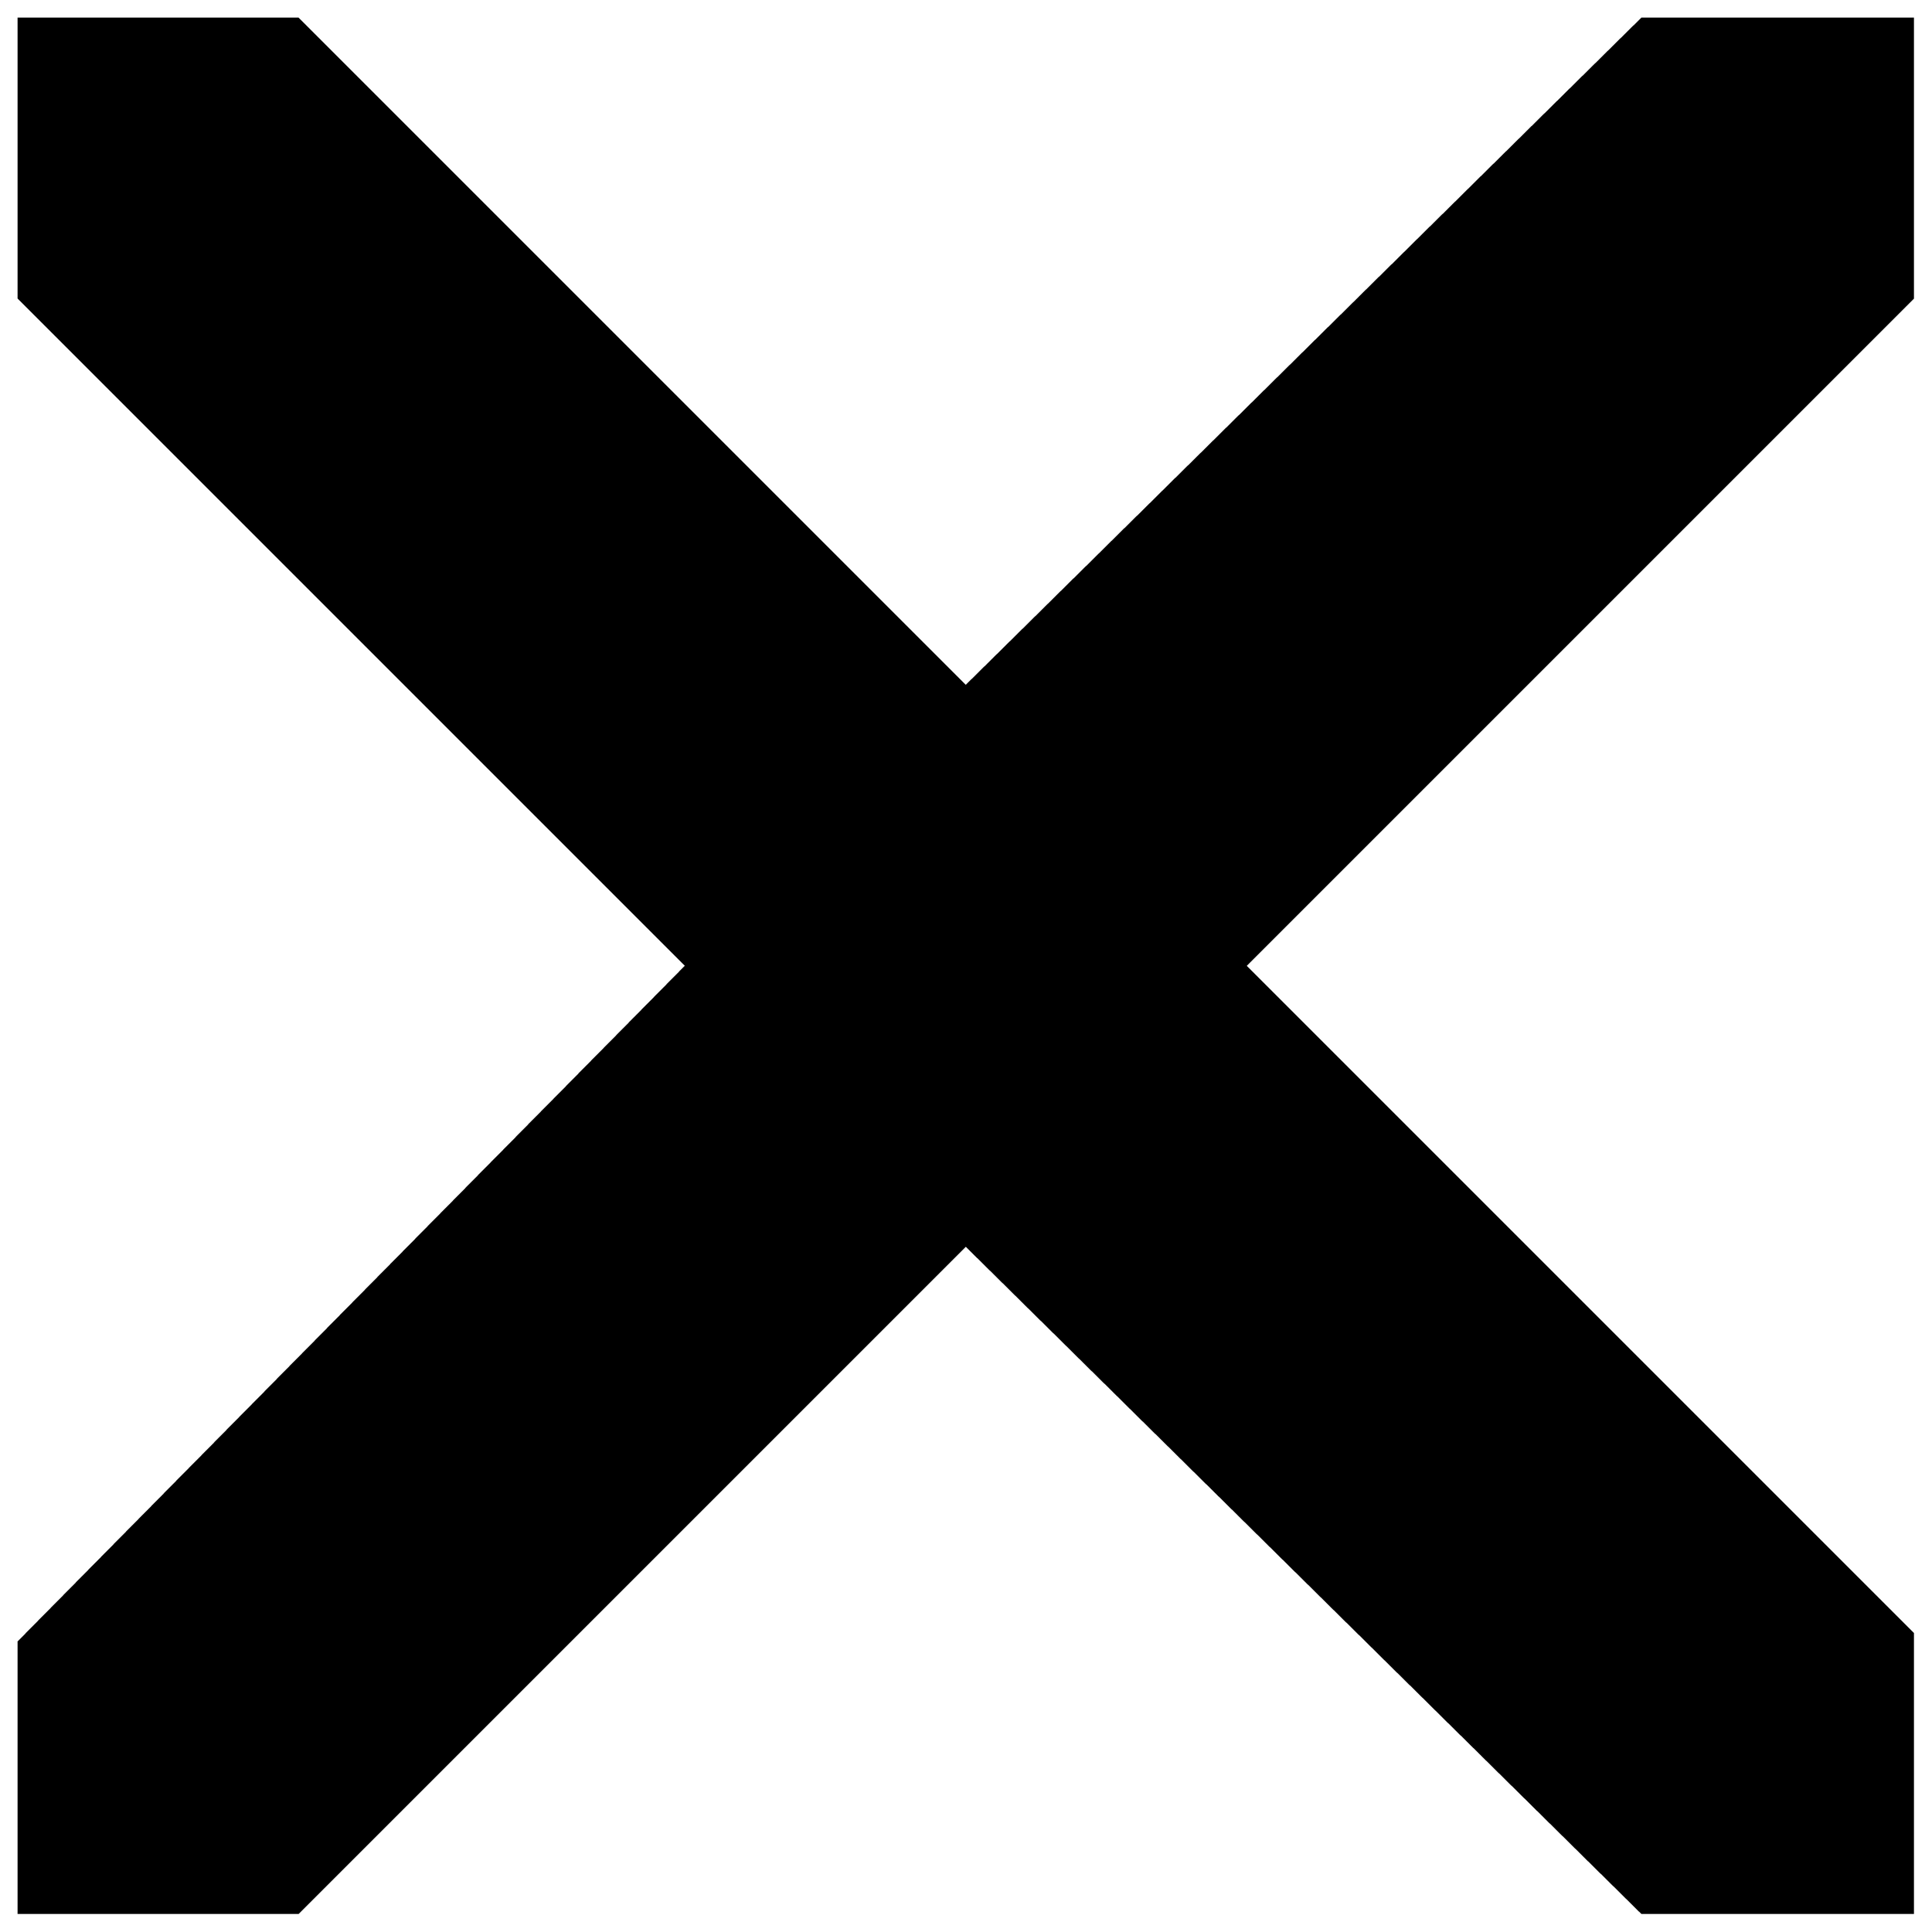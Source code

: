 


\begin{tikzpicture}[y=0.80pt, x=0.80pt, yscale=-1.0, xscale=1.0, inner sep=0pt, outer sep=0pt]
\begin{scope}[shift={(100.0,1700.0)},nonzero rule]
  \path[draw=.,fill=.,line width=1.600pt] (1702.0,96.0) --
    (1510.0,96.0) -- (1030.0,-378.0) -- (556.0,96.0) --
    (358.0,96.0) -- (358.0,-96.0) -- (832.0,-576.0) --
    (358.0,-1050.0) -- (358.0,-1248.0) -- (556.0,-1248.0) --
    (1030.0,-774.0) -- (1510.0,-1248.0) -- (1702.0,-1248.0) --
    (1702.0,-1050.0) -- (1228.0,-576.0) -- (1702.0,-102.0) --
    (1702.0,96.0) -- cycle;
\end{scope}

\end{tikzpicture}

